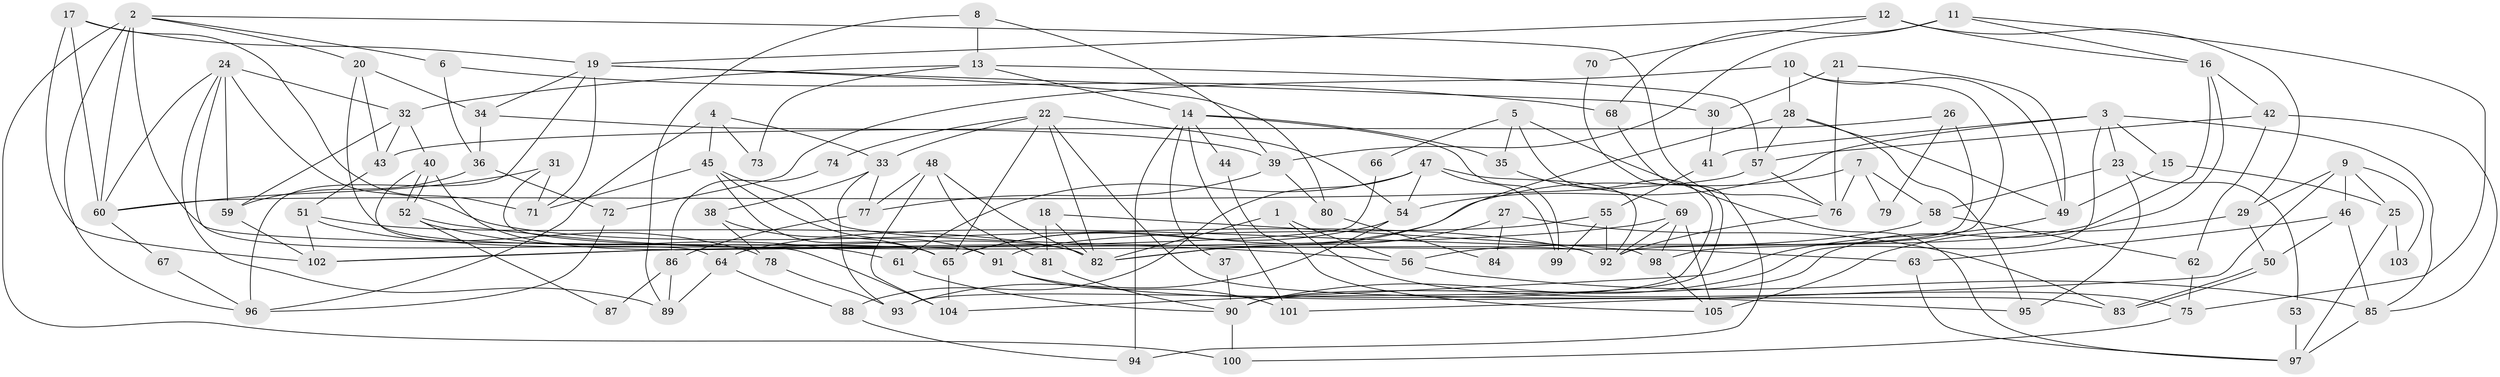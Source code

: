 // coarse degree distribution, {4: 0.14285714285714285, 15: 0.05714285714285714, 9: 0.11428571428571428, 7: 0.08571428571428572, 12: 0.08571428571428572, 8: 0.08571428571428572, 11: 0.02857142857142857, 3: 0.17142857142857143, 5: 0.11428571428571428, 2: 0.08571428571428572, 10: 0.02857142857142857}
// Generated by graph-tools (version 1.1) at 2025/18/03/04/25 18:18:35]
// undirected, 105 vertices, 210 edges
graph export_dot {
graph [start="1"]
  node [color=gray90,style=filled];
  1;
  2;
  3;
  4;
  5;
  6;
  7;
  8;
  9;
  10;
  11;
  12;
  13;
  14;
  15;
  16;
  17;
  18;
  19;
  20;
  21;
  22;
  23;
  24;
  25;
  26;
  27;
  28;
  29;
  30;
  31;
  32;
  33;
  34;
  35;
  36;
  37;
  38;
  39;
  40;
  41;
  42;
  43;
  44;
  45;
  46;
  47;
  48;
  49;
  50;
  51;
  52;
  53;
  54;
  55;
  56;
  57;
  58;
  59;
  60;
  61;
  62;
  63;
  64;
  65;
  66;
  67;
  68;
  69;
  70;
  71;
  72;
  73;
  74;
  75;
  76;
  77;
  78;
  79;
  80;
  81;
  82;
  83;
  84;
  85;
  86;
  87;
  88;
  89;
  90;
  91;
  92;
  93;
  94;
  95;
  96;
  97;
  98;
  99;
  100;
  101;
  102;
  103;
  104;
  105;
  1 -- 56;
  1 -- 82;
  1 -- 75;
  2 -- 100;
  2 -- 96;
  2 -- 6;
  2 -- 20;
  2 -- 60;
  2 -- 76;
  2 -- 91;
  3 -- 85;
  3 -- 54;
  3 -- 15;
  3 -- 23;
  3 -- 41;
  3 -- 90;
  4 -- 45;
  4 -- 33;
  4 -- 73;
  4 -- 96;
  5 -- 97;
  5 -- 35;
  5 -- 66;
  5 -- 93;
  6 -- 36;
  6 -- 68;
  7 -- 65;
  7 -- 76;
  7 -- 58;
  7 -- 79;
  8 -- 89;
  8 -- 13;
  8 -- 39;
  9 -- 29;
  9 -- 101;
  9 -- 25;
  9 -- 46;
  9 -- 103;
  10 -- 28;
  10 -- 98;
  10 -- 49;
  10 -- 72;
  11 -- 16;
  11 -- 39;
  11 -- 68;
  11 -- 75;
  12 -- 29;
  12 -- 19;
  12 -- 16;
  12 -- 70;
  13 -- 57;
  13 -- 32;
  13 -- 14;
  13 -- 73;
  14 -- 99;
  14 -- 35;
  14 -- 37;
  14 -- 44;
  14 -- 94;
  14 -- 101;
  15 -- 49;
  15 -- 25;
  16 -- 90;
  16 -- 42;
  16 -- 56;
  17 -- 19;
  17 -- 102;
  17 -- 60;
  17 -- 71;
  18 -- 82;
  18 -- 81;
  18 -- 98;
  19 -- 71;
  19 -- 96;
  19 -- 30;
  19 -- 34;
  19 -- 80;
  20 -- 34;
  20 -- 43;
  20 -- 65;
  21 -- 30;
  21 -- 76;
  21 -- 49;
  22 -- 65;
  22 -- 82;
  22 -- 33;
  22 -- 54;
  22 -- 74;
  22 -- 83;
  23 -- 58;
  23 -- 53;
  23 -- 95;
  24 -- 64;
  24 -- 60;
  24 -- 32;
  24 -- 59;
  24 -- 89;
  24 -- 92;
  25 -- 97;
  25 -- 103;
  26 -- 92;
  26 -- 43;
  26 -- 79;
  27 -- 82;
  27 -- 83;
  27 -- 84;
  28 -- 57;
  28 -- 49;
  28 -- 82;
  28 -- 95;
  29 -- 50;
  29 -- 105;
  30 -- 41;
  31 -- 60;
  31 -- 71;
  31 -- 92;
  32 -- 40;
  32 -- 43;
  32 -- 59;
  33 -- 38;
  33 -- 77;
  33 -- 93;
  34 -- 39;
  34 -- 36;
  35 -- 69;
  36 -- 59;
  36 -- 72;
  37 -- 90;
  38 -- 78;
  38 -- 65;
  39 -- 77;
  39 -- 80;
  40 -- 52;
  40 -- 52;
  40 -- 104;
  40 -- 82;
  41 -- 55;
  42 -- 57;
  42 -- 62;
  42 -- 85;
  43 -- 51;
  44 -- 105;
  45 -- 91;
  45 -- 65;
  45 -- 63;
  45 -- 71;
  46 -- 63;
  46 -- 50;
  46 -- 85;
  47 -- 92;
  47 -- 54;
  47 -- 61;
  47 -- 88;
  47 -- 99;
  48 -- 104;
  48 -- 82;
  48 -- 77;
  48 -- 81;
  49 -- 104;
  50 -- 83;
  50 -- 83;
  51 -- 82;
  51 -- 78;
  51 -- 102;
  52 -- 56;
  52 -- 61;
  52 -- 87;
  53 -- 97;
  54 -- 93;
  54 -- 65;
  55 -- 92;
  55 -- 91;
  55 -- 99;
  56 -- 85;
  57 -- 60;
  57 -- 76;
  58 -- 62;
  58 -- 64;
  59 -- 102;
  60 -- 67;
  61 -- 90;
  62 -- 75;
  63 -- 97;
  64 -- 88;
  64 -- 89;
  65 -- 104;
  66 -- 102;
  67 -- 96;
  68 -- 94;
  69 -- 92;
  69 -- 102;
  69 -- 98;
  69 -- 105;
  70 -- 90;
  72 -- 96;
  74 -- 86;
  75 -- 100;
  76 -- 92;
  77 -- 86;
  78 -- 93;
  80 -- 84;
  81 -- 90;
  85 -- 97;
  86 -- 89;
  86 -- 87;
  88 -- 94;
  90 -- 100;
  91 -- 95;
  91 -- 101;
  98 -- 105;
}
